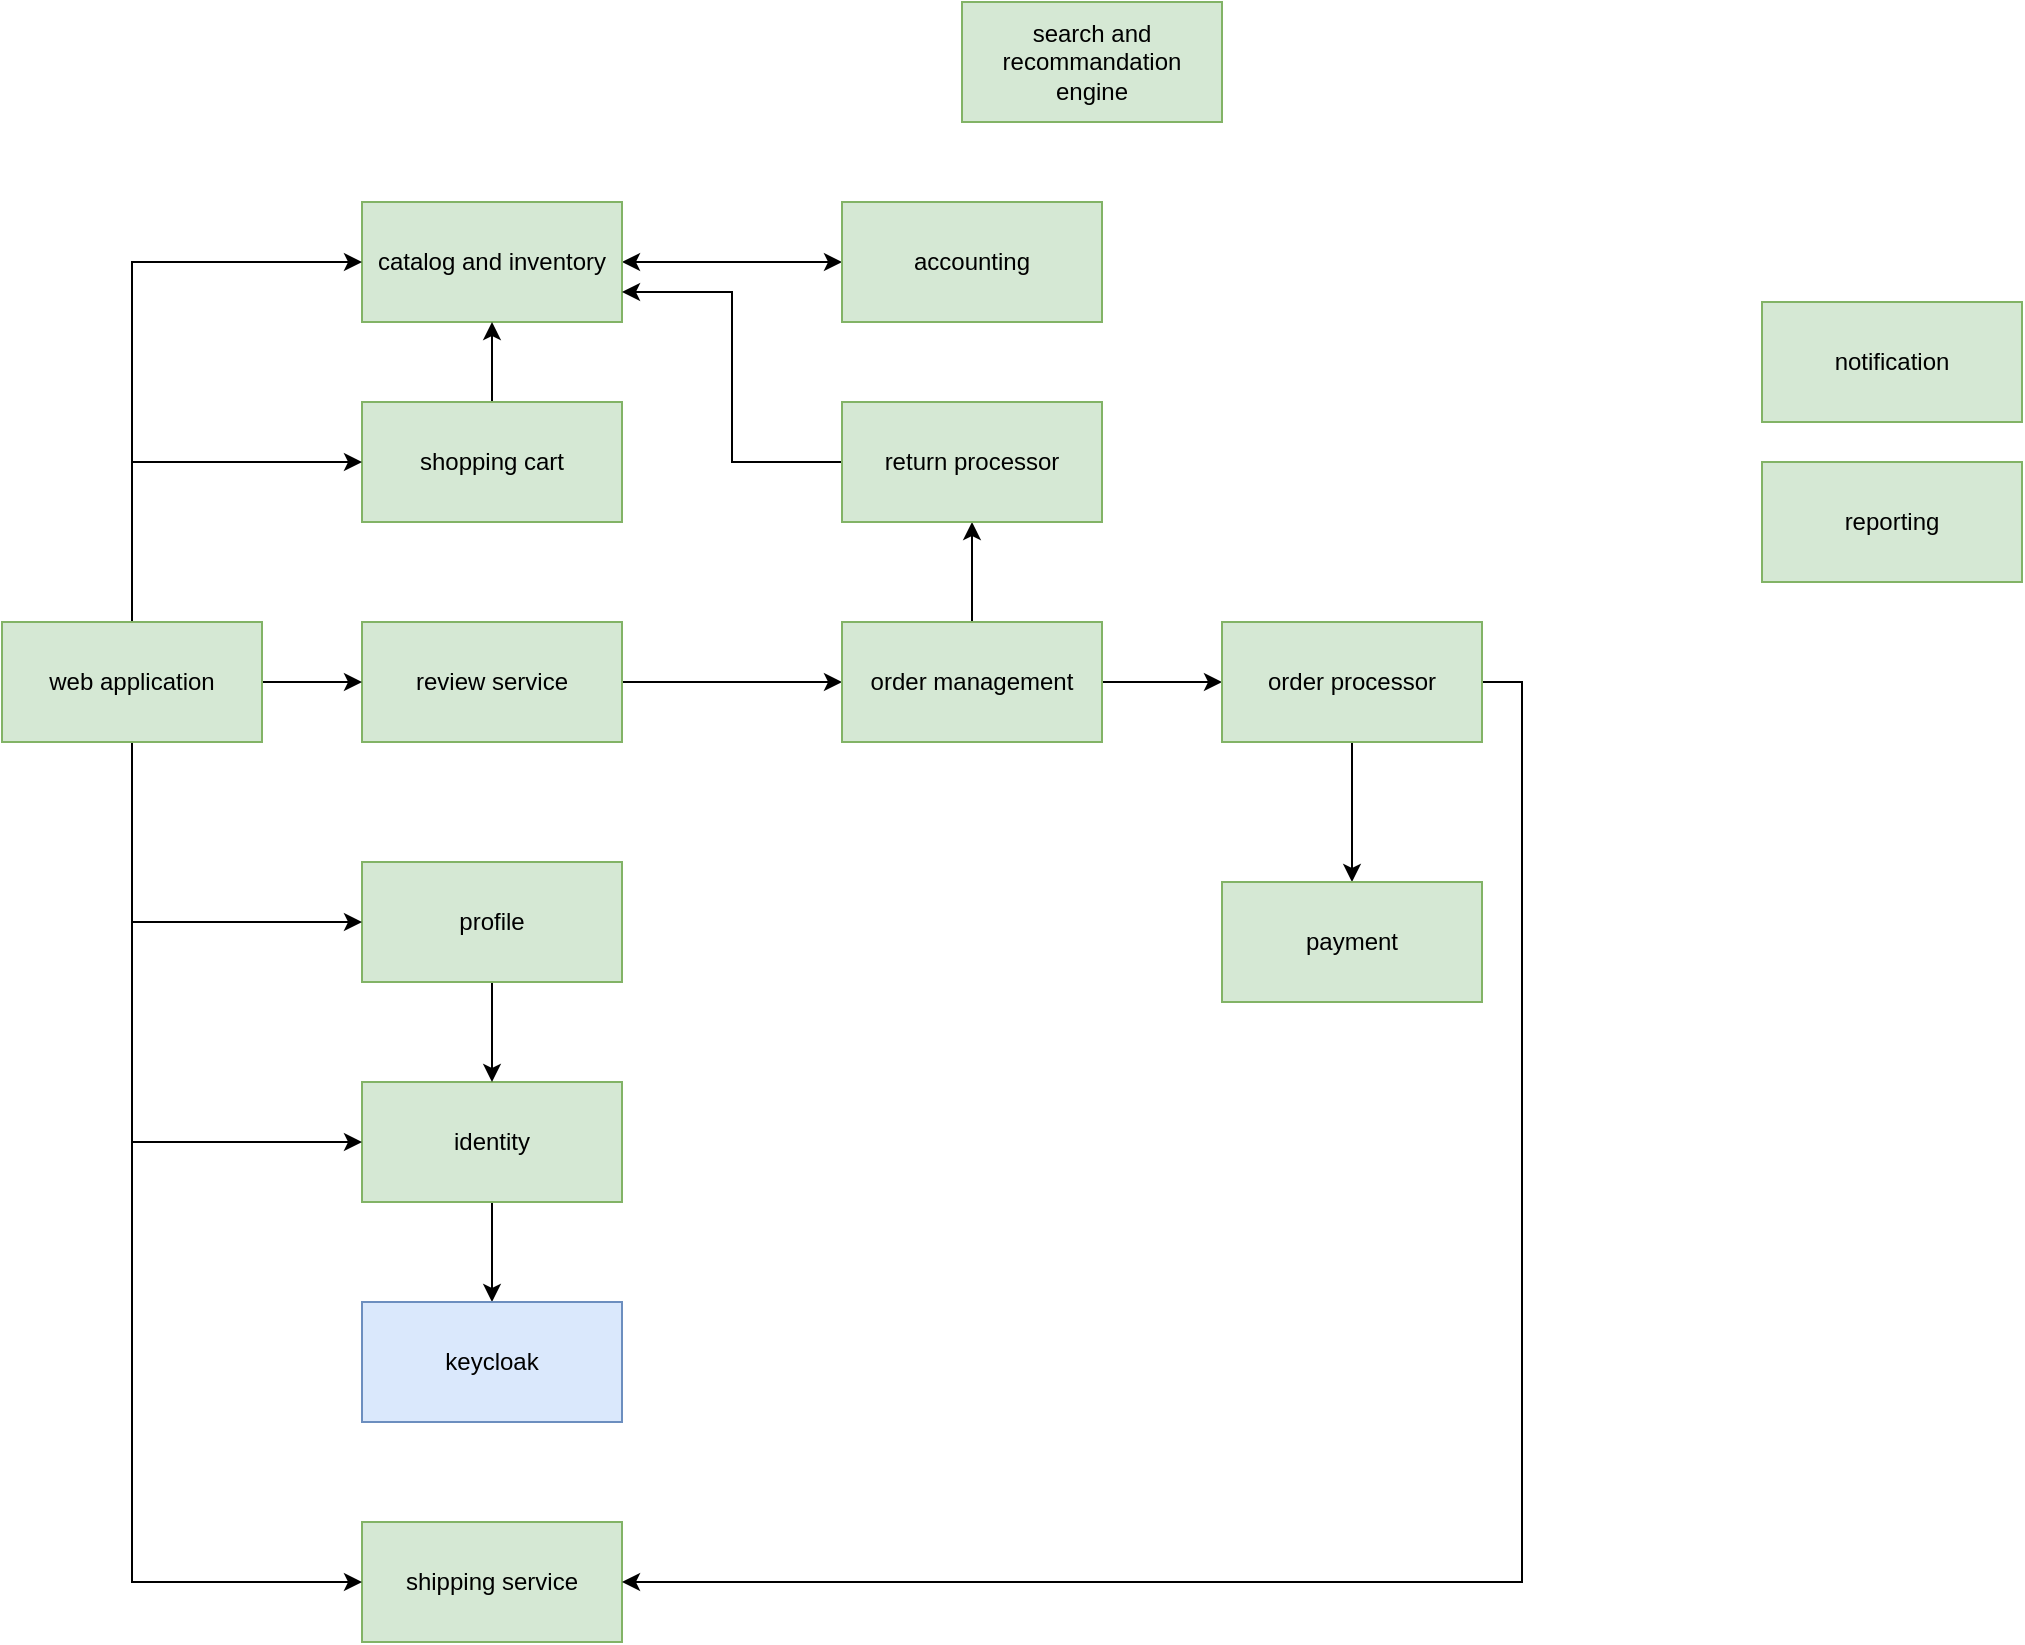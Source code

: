 <mxfile version="24.0.5" type="github">
  <diagram name="Page-1" id="FEUzagKps-RWrclbNPCi">
    <mxGraphModel dx="2261" dy="696" grid="1" gridSize="10" guides="1" tooltips="1" connect="1" arrows="1" fold="1" page="1" pageScale="1" pageWidth="827" pageHeight="1169" math="0" shadow="0">
      <root>
        <mxCell id="0" />
        <mxCell id="1" parent="0" />
        <mxCell id="fPG9CJyI1WqnSzjEBPLk-35" style="edgeStyle=orthogonalEdgeStyle;rounded=0;orthogonalLoop=1;jettySize=auto;html=1;exitX=1;exitY=0.5;exitDx=0;exitDy=0;entryX=0;entryY=0.5;entryDx=0;entryDy=0;startArrow=classic;startFill=1;" edge="1" parent="1" source="fPG9CJyI1WqnSzjEBPLk-1" target="fPG9CJyI1WqnSzjEBPLk-3">
          <mxGeometry relative="1" as="geometry" />
        </mxCell>
        <mxCell id="fPG9CJyI1WqnSzjEBPLk-1" value="catalog and inventory" style="rounded=0;whiteSpace=wrap;html=1;fillColor=#d5e8d4;strokeColor=#82b366;" vertex="1" parent="1">
          <mxGeometry x="80" y="140" width="130" height="60" as="geometry" />
        </mxCell>
        <mxCell id="fPG9CJyI1WqnSzjEBPLk-3" value="accounting" style="rounded=0;whiteSpace=wrap;html=1;fillColor=#d5e8d4;strokeColor=#82b366;" vertex="1" parent="1">
          <mxGeometry x="320" y="140" width="130" height="60" as="geometry" />
        </mxCell>
        <mxCell id="fPG9CJyI1WqnSzjEBPLk-36" style="edgeStyle=orthogonalEdgeStyle;rounded=0;orthogonalLoop=1;jettySize=auto;html=1;exitX=1;exitY=0.5;exitDx=0;exitDy=0;entryX=0;entryY=0.5;entryDx=0;entryDy=0;" edge="1" parent="1" source="fPG9CJyI1WqnSzjEBPLk-5" target="fPG9CJyI1WqnSzjEBPLk-6">
          <mxGeometry relative="1" as="geometry" />
        </mxCell>
        <mxCell id="fPG9CJyI1WqnSzjEBPLk-5" value="review service" style="rounded=0;whiteSpace=wrap;html=1;fillColor=#d5e8d4;strokeColor=#82b366;" vertex="1" parent="1">
          <mxGeometry x="80" y="350" width="130" height="60" as="geometry" />
        </mxCell>
        <mxCell id="fPG9CJyI1WqnSzjEBPLk-25" style="edgeStyle=orthogonalEdgeStyle;rounded=0;orthogonalLoop=1;jettySize=auto;html=1;exitX=1;exitY=0.5;exitDx=0;exitDy=0;entryX=0;entryY=0.5;entryDx=0;entryDy=0;startArrow=none;startFill=0;" edge="1" parent="1" source="fPG9CJyI1WqnSzjEBPLk-6" target="fPG9CJyI1WqnSzjEBPLk-23">
          <mxGeometry relative="1" as="geometry" />
        </mxCell>
        <mxCell id="fPG9CJyI1WqnSzjEBPLk-38" style="edgeStyle=orthogonalEdgeStyle;rounded=0;orthogonalLoop=1;jettySize=auto;html=1;" edge="1" parent="1" source="fPG9CJyI1WqnSzjEBPLk-6" target="fPG9CJyI1WqnSzjEBPLk-13">
          <mxGeometry relative="1" as="geometry" />
        </mxCell>
        <mxCell id="fPG9CJyI1WqnSzjEBPLk-6" value="order management" style="rounded=0;whiteSpace=wrap;html=1;fillColor=#d5e8d4;strokeColor=#82b366;" vertex="1" parent="1">
          <mxGeometry x="320" y="350" width="130" height="60" as="geometry" />
        </mxCell>
        <mxCell id="fPG9CJyI1WqnSzjEBPLk-7" value="reporting" style="rounded=0;whiteSpace=wrap;html=1;fillColor=#d5e8d4;strokeColor=#82b366;" vertex="1" parent="1">
          <mxGeometry x="780" y="270" width="130" height="60" as="geometry" />
        </mxCell>
        <mxCell id="fPG9CJyI1WqnSzjEBPLk-8" value="search and recommandation engine" style="rounded=0;whiteSpace=wrap;html=1;fillColor=#d5e8d4;strokeColor=#82b366;" vertex="1" parent="1">
          <mxGeometry x="380" y="40" width="130" height="60" as="geometry" />
        </mxCell>
        <mxCell id="fPG9CJyI1WqnSzjEBPLk-9" value="shipping service" style="rounded=0;whiteSpace=wrap;html=1;fillColor=#d5e8d4;strokeColor=#82b366;" vertex="1" parent="1">
          <mxGeometry x="80" y="800" width="130" height="60" as="geometry" />
        </mxCell>
        <mxCell id="fPG9CJyI1WqnSzjEBPLk-34" style="edgeStyle=orthogonalEdgeStyle;rounded=0;orthogonalLoop=1;jettySize=auto;html=1;entryX=0.5;entryY=1;entryDx=0;entryDy=0;" edge="1" parent="1" source="fPG9CJyI1WqnSzjEBPLk-10" target="fPG9CJyI1WqnSzjEBPLk-1">
          <mxGeometry relative="1" as="geometry" />
        </mxCell>
        <mxCell id="fPG9CJyI1WqnSzjEBPLk-10" value="shopping cart" style="rounded=0;whiteSpace=wrap;html=1;fillColor=#d5e8d4;strokeColor=#82b366;" vertex="1" parent="1">
          <mxGeometry x="80" y="240" width="130" height="60" as="geometry" />
        </mxCell>
        <mxCell id="fPG9CJyI1WqnSzjEBPLk-17" style="edgeStyle=orthogonalEdgeStyle;rounded=0;orthogonalLoop=1;jettySize=auto;html=1;exitX=0.5;exitY=1;exitDx=0;exitDy=0;entryX=0.5;entryY=0;entryDx=0;entryDy=0;" edge="1" parent="1" source="fPG9CJyI1WqnSzjEBPLk-11" target="fPG9CJyI1WqnSzjEBPLk-12">
          <mxGeometry relative="1" as="geometry" />
        </mxCell>
        <mxCell id="fPG9CJyI1WqnSzjEBPLk-11" value="identity" style="rounded=0;whiteSpace=wrap;html=1;fillColor=#d5e8d4;strokeColor=#82b366;" vertex="1" parent="1">
          <mxGeometry x="80" y="580" width="130" height="60" as="geometry" />
        </mxCell>
        <mxCell id="fPG9CJyI1WqnSzjEBPLk-12" value="keycloak" style="rounded=0;whiteSpace=wrap;html=1;fillColor=#dae8fc;strokeColor=#6c8ebf;" vertex="1" parent="1">
          <mxGeometry x="80" y="690" width="130" height="60" as="geometry" />
        </mxCell>
        <mxCell id="fPG9CJyI1WqnSzjEBPLk-39" style="edgeStyle=orthogonalEdgeStyle;rounded=0;orthogonalLoop=1;jettySize=auto;html=1;exitX=0;exitY=0.5;exitDx=0;exitDy=0;entryX=1;entryY=0.75;entryDx=0;entryDy=0;" edge="1" parent="1" source="fPG9CJyI1WqnSzjEBPLk-13" target="fPG9CJyI1WqnSzjEBPLk-1">
          <mxGeometry relative="1" as="geometry" />
        </mxCell>
        <mxCell id="fPG9CJyI1WqnSzjEBPLk-13" value="return processor" style="rounded=0;whiteSpace=wrap;html=1;fillColor=#d5e8d4;strokeColor=#82b366;" vertex="1" parent="1">
          <mxGeometry x="320" y="240" width="130" height="60" as="geometry" />
        </mxCell>
        <mxCell id="fPG9CJyI1WqnSzjEBPLk-14" value="notification" style="whiteSpace=wrap;html=1;fillColor=#d5e8d4;strokeColor=#82b366;rounded=0;" vertex="1" parent="1">
          <mxGeometry x="780" y="190" width="130" height="60" as="geometry" />
        </mxCell>
        <mxCell id="fPG9CJyI1WqnSzjEBPLk-20" style="edgeStyle=orthogonalEdgeStyle;rounded=0;orthogonalLoop=1;jettySize=auto;html=1;entryX=0.5;entryY=0;entryDx=0;entryDy=0;" edge="1" parent="1" source="fPG9CJyI1WqnSzjEBPLk-15" target="fPG9CJyI1WqnSzjEBPLk-11">
          <mxGeometry relative="1" as="geometry" />
        </mxCell>
        <mxCell id="fPG9CJyI1WqnSzjEBPLk-15" value="profile" style="rounded=0;whiteSpace=wrap;html=1;fillColor=#d5e8d4;strokeColor=#82b366;" vertex="1" parent="1">
          <mxGeometry x="80" y="470" width="130" height="60" as="geometry" />
        </mxCell>
        <mxCell id="fPG9CJyI1WqnSzjEBPLk-21" style="edgeStyle=orthogonalEdgeStyle;rounded=0;orthogonalLoop=1;jettySize=auto;html=1;exitX=0.5;exitY=1;exitDx=0;exitDy=0;entryX=0;entryY=0.5;entryDx=0;entryDy=0;startArrow=none;startFill=0;" edge="1" parent="1" source="fPG9CJyI1WqnSzjEBPLk-19" target="fPG9CJyI1WqnSzjEBPLk-15">
          <mxGeometry relative="1" as="geometry" />
        </mxCell>
        <mxCell id="fPG9CJyI1WqnSzjEBPLk-28" style="edgeStyle=orthogonalEdgeStyle;rounded=0;orthogonalLoop=1;jettySize=auto;html=1;entryX=0;entryY=0.5;entryDx=0;entryDy=0;" edge="1" parent="1" source="fPG9CJyI1WqnSzjEBPLk-19" target="fPG9CJyI1WqnSzjEBPLk-11">
          <mxGeometry relative="1" as="geometry">
            <Array as="points">
              <mxPoint x="-35" y="610" />
            </Array>
          </mxGeometry>
        </mxCell>
        <mxCell id="fPG9CJyI1WqnSzjEBPLk-29" style="edgeStyle=orthogonalEdgeStyle;rounded=0;orthogonalLoop=1;jettySize=auto;html=1;entryX=0;entryY=0.5;entryDx=0;entryDy=0;" edge="1" parent="1" source="fPG9CJyI1WqnSzjEBPLk-19" target="fPG9CJyI1WqnSzjEBPLk-9">
          <mxGeometry relative="1" as="geometry">
            <Array as="points">
              <mxPoint x="-35" y="830" />
            </Array>
          </mxGeometry>
        </mxCell>
        <mxCell id="fPG9CJyI1WqnSzjEBPLk-31" style="edgeStyle=orthogonalEdgeStyle;rounded=0;orthogonalLoop=1;jettySize=auto;html=1;exitX=1;exitY=0.5;exitDx=0;exitDy=0;entryX=0;entryY=0.5;entryDx=0;entryDy=0;" edge="1" parent="1" source="fPG9CJyI1WqnSzjEBPLk-19" target="fPG9CJyI1WqnSzjEBPLk-5">
          <mxGeometry relative="1" as="geometry" />
        </mxCell>
        <mxCell id="fPG9CJyI1WqnSzjEBPLk-33" style="edgeStyle=orthogonalEdgeStyle;rounded=0;orthogonalLoop=1;jettySize=auto;html=1;entryX=0;entryY=0.5;entryDx=0;entryDy=0;" edge="1" parent="1" source="fPG9CJyI1WqnSzjEBPLk-19" target="fPG9CJyI1WqnSzjEBPLk-10">
          <mxGeometry relative="1" as="geometry">
            <Array as="points">
              <mxPoint x="-35" y="270" />
            </Array>
          </mxGeometry>
        </mxCell>
        <mxCell id="fPG9CJyI1WqnSzjEBPLk-37" style="edgeStyle=orthogonalEdgeStyle;rounded=0;orthogonalLoop=1;jettySize=auto;html=1;entryX=0;entryY=0.5;entryDx=0;entryDy=0;" edge="1" parent="1" source="fPG9CJyI1WqnSzjEBPLk-19" target="fPG9CJyI1WqnSzjEBPLk-1">
          <mxGeometry relative="1" as="geometry">
            <Array as="points">
              <mxPoint x="-35" y="170" />
            </Array>
          </mxGeometry>
        </mxCell>
        <mxCell id="fPG9CJyI1WqnSzjEBPLk-19" value="web application" style="rounded=0;whiteSpace=wrap;html=1;fillColor=#d5e8d4;strokeColor=#82b366;" vertex="1" parent="1">
          <mxGeometry x="-100" y="350" width="130" height="60" as="geometry" />
        </mxCell>
        <mxCell id="fPG9CJyI1WqnSzjEBPLk-27" style="edgeStyle=orthogonalEdgeStyle;rounded=0;orthogonalLoop=1;jettySize=auto;html=1;" edge="1" parent="1" source="fPG9CJyI1WqnSzjEBPLk-23" target="fPG9CJyI1WqnSzjEBPLk-24">
          <mxGeometry relative="1" as="geometry" />
        </mxCell>
        <mxCell id="fPG9CJyI1WqnSzjEBPLk-32" style="edgeStyle=orthogonalEdgeStyle;rounded=0;orthogonalLoop=1;jettySize=auto;html=1;exitX=1;exitY=0.5;exitDx=0;exitDy=0;entryX=1;entryY=0.5;entryDx=0;entryDy=0;" edge="1" parent="1" source="fPG9CJyI1WqnSzjEBPLk-23" target="fPG9CJyI1WqnSzjEBPLk-9">
          <mxGeometry relative="1" as="geometry" />
        </mxCell>
        <mxCell id="fPG9CJyI1WqnSzjEBPLk-23" value="order processor" style="rounded=0;whiteSpace=wrap;html=1;fillColor=#d5e8d4;strokeColor=#82b366;" vertex="1" parent="1">
          <mxGeometry x="510" y="350" width="130" height="60" as="geometry" />
        </mxCell>
        <mxCell id="fPG9CJyI1WqnSzjEBPLk-24" value="payment" style="whiteSpace=wrap;html=1;fillColor=#d5e8d4;strokeColor=#82b366;rounded=0;" vertex="1" parent="1">
          <mxGeometry x="510" y="480" width="130" height="60" as="geometry" />
        </mxCell>
      </root>
    </mxGraphModel>
  </diagram>
</mxfile>
